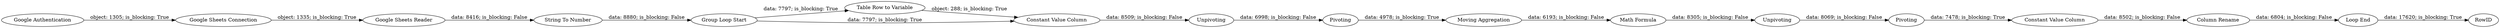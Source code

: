 digraph {
	"3090959817276008866_299" [label="Table Row to Variable"]
	"3090959817276008866_308" [label=Pivoting]
	"3090959817276008866_288" [label="String To Number"]
	"3090959817276008866_303" [label=Pivoting]
	"3090959817276008866_310" [label="Column Rename"]
	"3090959817276008866_302" [label=Unpivoting]
	"3090959817276008866_309" [label="Constant Value Column"]
	"3090959817276008866_285" [label="Google Sheets Connection"]
	"3090959817276008866_307" [label=Unpivoting]
	"3090959817276008866_311" [label="Loop End"]
	"3090959817276008866_282" [label="Google Sheets Reader"]
	"3090959817276008866_305" [label="Moving Aggregation"]
	"3090959817276008866_312" [label="Constant Value Column"]
	"3090959817276008866_306" [label="Math Formula"]
	"3090959817276008866_279" [label="Google Authentication"]
	"3090959817276008866_300" [label="Group Loop Start"]
	"3090959817276008866_298" [label=RowID]
	"3090959817276008866_299" -> "3090959817276008866_312" [label="object: 288; is_blocking: True"]
	"3090959817276008866_279" -> "3090959817276008866_285" [label="object: 1305; is_blocking: True"]
	"3090959817276008866_300" -> "3090959817276008866_312" [label="data: 7797; is_blocking: True"]
	"3090959817276008866_306" -> "3090959817276008866_307" [label="data: 8305; is_blocking: False"]
	"3090959817276008866_305" -> "3090959817276008866_306" [label="data: 6193; is_blocking: False"]
	"3090959817276008866_312" -> "3090959817276008866_302" [label="data: 8509; is_blocking: False"]
	"3090959817276008866_285" -> "3090959817276008866_282" [label="object: 1335; is_blocking: True"]
	"3090959817276008866_300" -> "3090959817276008866_299" [label="data: 7797; is_blocking: True"]
	"3090959817276008866_310" -> "3090959817276008866_311" [label="data: 6804; is_blocking: False"]
	"3090959817276008866_308" -> "3090959817276008866_309" [label="data: 7478; is_blocking: True"]
	"3090959817276008866_282" -> "3090959817276008866_288" [label="data: 8416; is_blocking: False"]
	"3090959817276008866_288" -> "3090959817276008866_300" [label="data: 8880; is_blocking: False"]
	"3090959817276008866_302" -> "3090959817276008866_303" [label="data: 6998; is_blocking: False"]
	"3090959817276008866_307" -> "3090959817276008866_308" [label="data: 8069; is_blocking: False"]
	"3090959817276008866_309" -> "3090959817276008866_310" [label="data: 8502; is_blocking: False"]
	"3090959817276008866_311" -> "3090959817276008866_298" [label="data: 17620; is_blocking: True"]
	"3090959817276008866_303" -> "3090959817276008866_305" [label="data: 4978; is_blocking: True"]
	rankdir=LR
}
